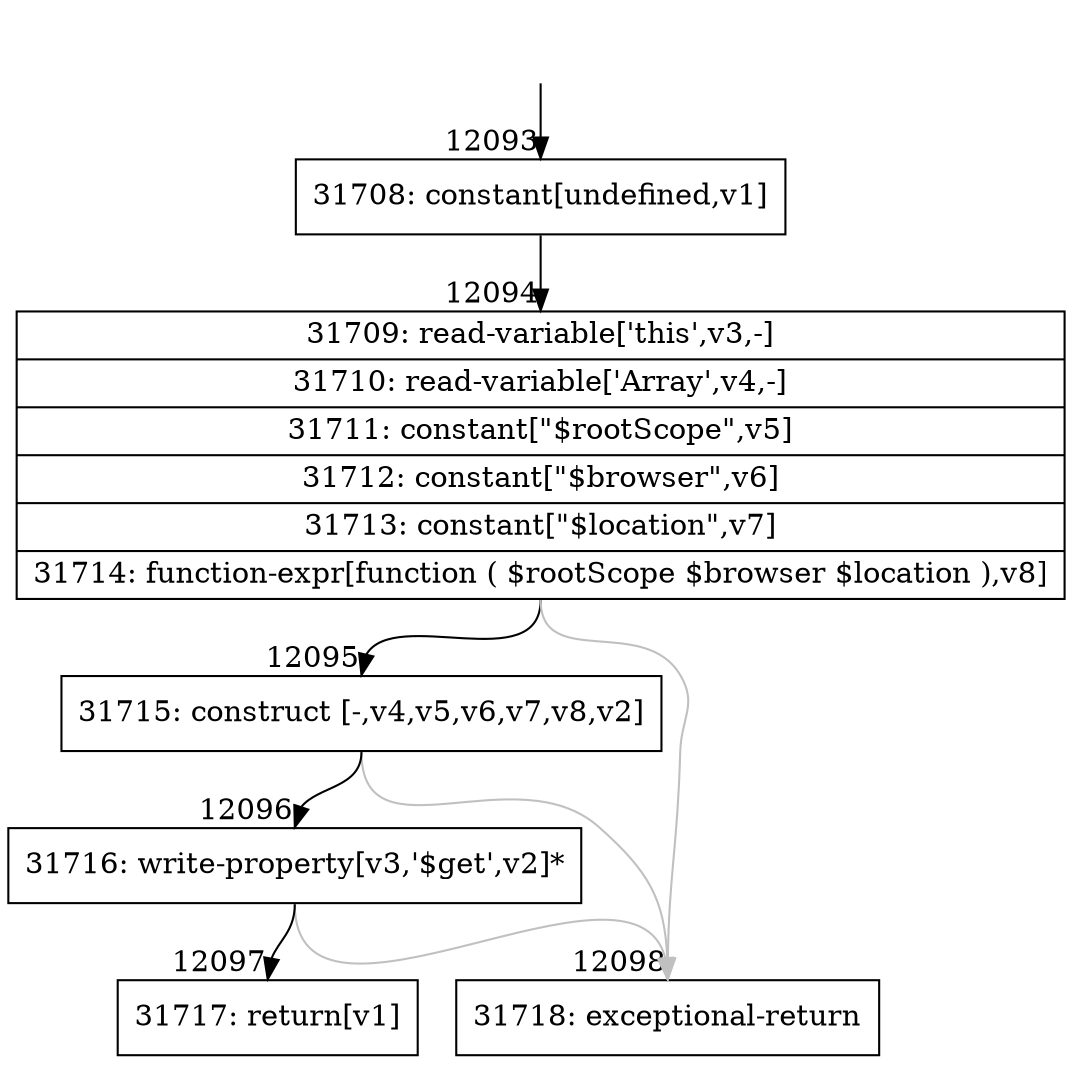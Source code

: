 digraph {
rankdir="TD"
BB_entry932[shape=none,label=""];
BB_entry932 -> BB12093 [tailport=s, headport=n, headlabel="    12093"]
BB12093 [shape=record label="{31708: constant[undefined,v1]}" ] 
BB12093 -> BB12094 [tailport=s, headport=n, headlabel="      12094"]
BB12094 [shape=record label="{31709: read-variable['this',v3,-]|31710: read-variable['Array',v4,-]|31711: constant[\"$rootScope\",v5]|31712: constant[\"$browser\",v6]|31713: constant[\"$location\",v7]|31714: function-expr[function ( $rootScope $browser $location ),v8]}" ] 
BB12094 -> BB12095 [tailport=s, headport=n, headlabel="      12095"]
BB12094 -> BB12098 [tailport=s, headport=n, color=gray, headlabel="      12098"]
BB12095 [shape=record label="{31715: construct [-,v4,v5,v6,v7,v8,v2]}" ] 
BB12095 -> BB12096 [tailport=s, headport=n, headlabel="      12096"]
BB12095 -> BB12098 [tailport=s, headport=n, color=gray]
BB12096 [shape=record label="{31716: write-property[v3,'$get',v2]*}" ] 
BB12096 -> BB12097 [tailport=s, headport=n, headlabel="      12097"]
BB12096 -> BB12098 [tailport=s, headport=n, color=gray]
BB12097 [shape=record label="{31717: return[v1]}" ] 
BB12098 [shape=record label="{31718: exceptional-return}" ] 
//#$~ 17656
}

